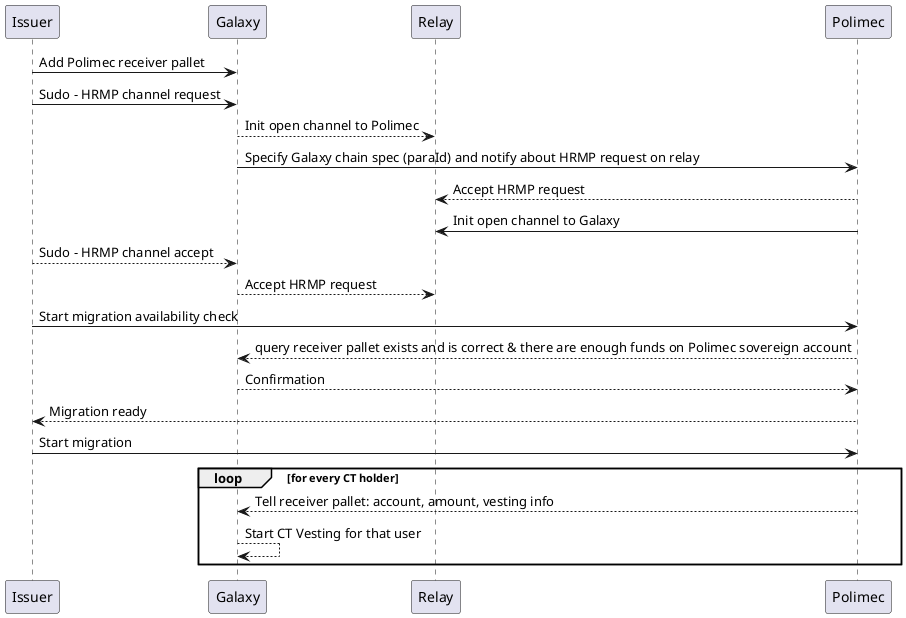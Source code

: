 @startuml
Issuer -> "Galaxy": Add Polimec receiver pallet

Issuer -> "Galaxy": Sudo - HRMP channel request
Galaxy --> Relay: Init open channel to Polimec

Galaxy -> Polimec: Specify Galaxy chain spec (paraId) and notify about HRMP request on relay
Polimec --> Relay: Accept HRMP request

Polimec -> Relay: Init open channel to Galaxy
Issuer --> "Galaxy": Sudo - HRMP channel accept
Galaxy --> Relay: Accept HRMP request

Issuer -> Polimec: Start migration availability check
Polimec --> Galaxy: query receiver pallet exists and is correct & there are enough funds on Polimec sovereign account
Galaxy --> Polimec: Confirmation
Polimec --> Issuer: Migration ready

Issuer -> Polimec: Start migration
loop for every CT holder
    Polimec --> Galaxy: Tell receiver pallet: account, amount, vesting info
    Galaxy --> Galaxy: Start CT Vesting for that user
end
@enduml

